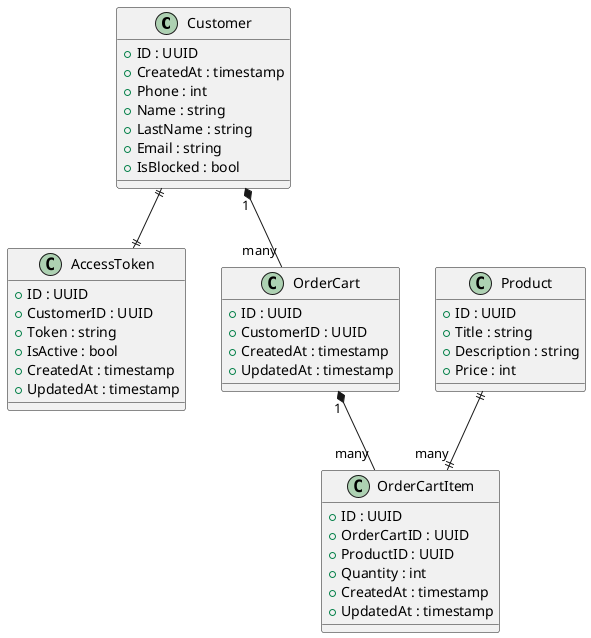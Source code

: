 @startuml

class Customer {
    + ID : UUID
    + CreatedAt : timestamp
    + Phone : int
    + Name : string
    + LastName : string
    + Email : string
    + IsBlocked : bool
}

class AccessToken {
    + ID : UUID
    + CustomerID : UUID
    + Token : string
    + IsActive : bool
    + CreatedAt : timestamp
    + UpdatedAt : timestamp
}

class OrderCart {
    + ID : UUID
    + CustomerID : UUID
    + CreatedAt : timestamp
    + UpdatedAt : timestamp
}

class OrderCartItem {
    + ID : UUID
    + OrderCartID : UUID
    + ProductID : UUID
    + Quantity : int
    + CreatedAt : timestamp
    + UpdatedAt : timestamp
}

class Product {
    + ID : UUID
    + Title : string
    + Description : string
    + Price : int
}


Customer "1" *-- "many" OrderCart 
Customer ||--|| AccessToken 
OrderCart "1" *-- "many" OrderCartItem 
Product  ||--|| "many" OrderCartItem 

@enduml
